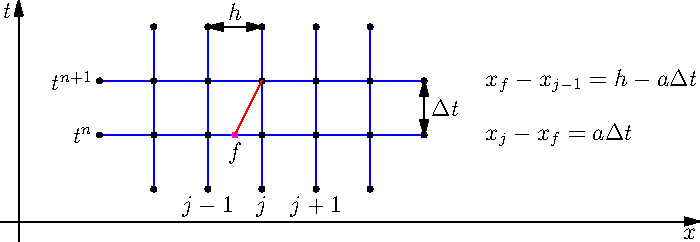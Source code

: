 import graph;
size(350,0);

xaxis("$x$",Arrow);
yaxis("$t$",Arrow);

real xmin = 0.5;
real xmax = 2.5;
real ymin = 0.2;
real ymax = 1.2;
pen axis  = linewidth(0.8);

int ni = 7;
int nj = 4;
real dx = (xmax-xmin)/(ni-1);
real dy = (ymax-ymin)/(nj-1);

pen pg = blue;

//vertical lines
for(int i=1; i<ni-1; ++i){
   guide g;
   for(int j=0; j<nj; ++j){
      real x = xmin + i*dx;
      real y = ymin + j*dy;
      g = g--(x,y);
   }
   draw(g,pg);
   dot(g);
}

//horixontal lines
for(int j=1; j<nj-1; ++j){
   guide g;
   for(int i=0; i<ni; ++i){
      real x = xmin + i*dx;
      real y = ymin + j*dy;
      g = g--(x,y);
   }
   draw(g,pg);
   dot(g);
}

label("$j-1$", (xmin+2*dx,ymin),S);
label("$j$", (xmin+3*dx,ymin),S);
label("$j+1$", (xmin+4*dx,ymin),S);

label("$t^{n}$", (xmin,ymin+dy), W);
label("$t^{n+1}$", (xmin,ymin+2*dy), W);

real xj = xmin + 3*dx;
real yj = ymin + 2*dy;
dot((xj,yj));

real xf = xj - 0.5*dy;
real yf = yj - dy;
dot((xf,yf),magenta);

draw((xj,yj)--(xf,yf),red);

//label("$A$", (xj-dx,yj-dy), SW);
label("$f$", (xf,yf), S);
//label("$C$", (xj,yj-dy), SE);

label("$x_f - x_{j-1} = h - a \Delta t$", (xmax+dx,ymin+2*dy), E);
label("$x_j - x_f = a \Delta t$", (xmax+dx,ymin+1*dy), E);

label("$h$", (xmin+2.5*dx,ymin+3*dy), N);
label("$\Delta t$", (xmin+6.0*dx,ymin+1.5*dy), E);
draw((xmin+2*dx,ymin+3*dy)--(xmin+3*dx,ymin+3*dy), Arrows);
draw((xmin+6*dx,ymin+dy)--(xmin+6*dx,ymin+2*dy), Arrows);
